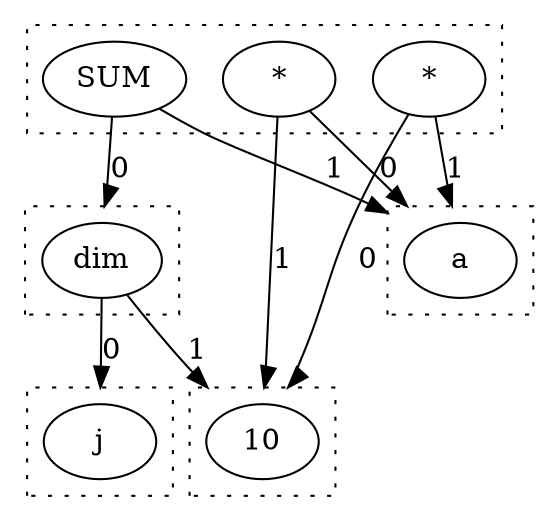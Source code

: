 digraph {
  compound=true
  subgraph cluster_0 {
    style=dotted
    0.0[label = "j"]
  }
  subgraph cluster_1 {
    style=dotted
    1.0[label = "10"]
  }
  subgraph cluster_2 {
    style=dotted
    2.0[label = "dim"]
  }
  subgraph cluster_3 {
    style=dotted
    3.0[label = "a"]
  }
  subgraph cluster_4 {
    style=dotted
    4.0[label = "*"]
    4.1[label = "SUM"]
    4.2[label = "*"]
  }
  2.0 -> 0.0 [lhead = cluster_0, label = 0]
  2.0 -> 1.0 [lhead = cluster_1, label = 1]
  4.0 -> 3.0 [lhead = cluster_3, label = 0]
  4.0 -> 1.0 [lhead = cluster_1, label = 1]
  4.1 -> 2.0 [lhead = cluster_2, label = 0]
  4.1 -> 3.0 [lhead = cluster_3, label = 1]
  4.2 -> 1.0 [lhead = cluster_1, label = 0]
  4.2 -> 3.0 [lhead = cluster_3, label = 1]
}